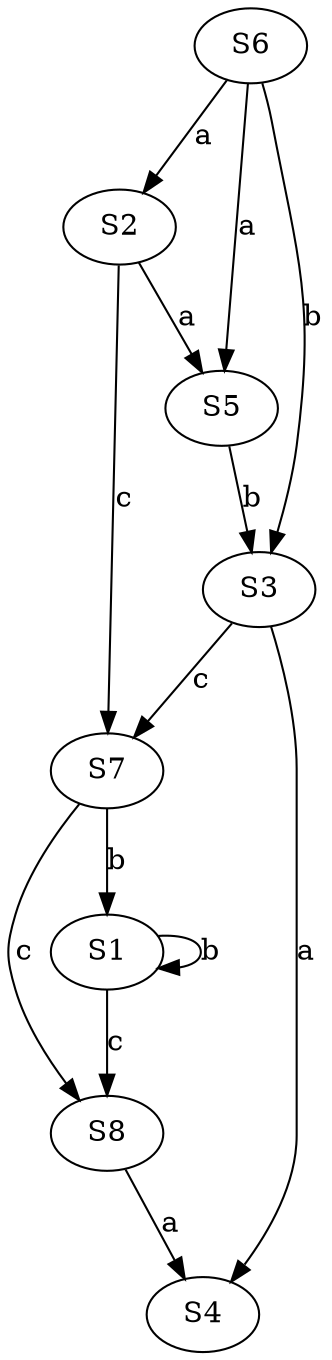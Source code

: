 // Example in the 2017 paper (swap S3 & S5 | S1 & S6)
digraph g1 {
    S6 -> S2 [ label=a ];
    S6 -> S5 [ label=a ];
    S2 -> S5 [ label=a ];
    S3 -> S4 [ label=a ];
    S8 -> S4 [ label=a ];
    S6 -> S3 [ label=b ];
    S5 -> S3 [ label=b ];
    S1 -> S1 [ label=b ];
    S7 -> S1 [ label=b ];
    S2 -> S7 [ label=c ];
    S3 -> S7 [ label=c ];
    S1 -> S8 [ label=c ];
    S7 -> S8 [ label=c ];
}